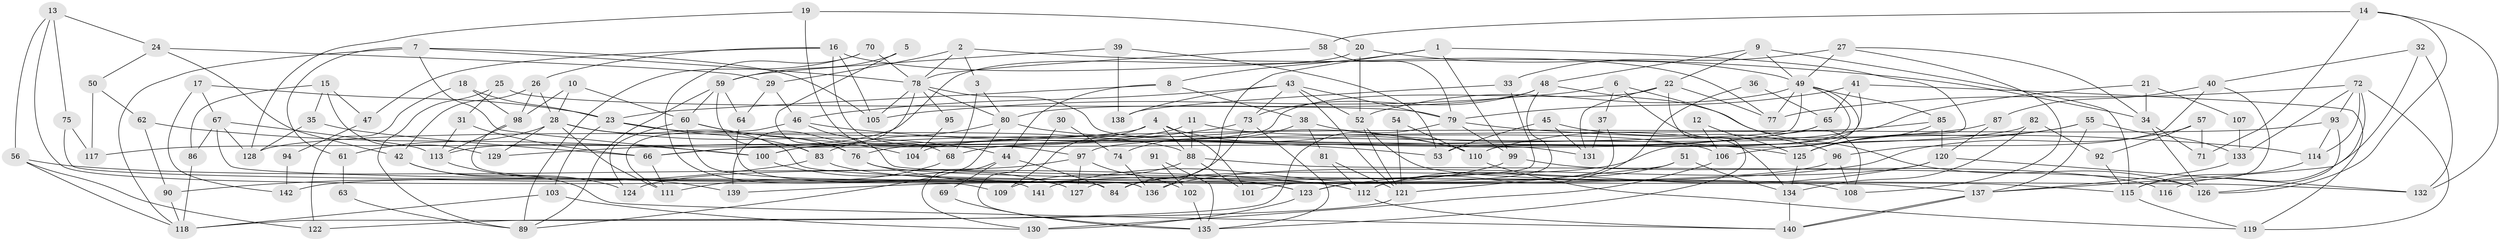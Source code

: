 // coarse degree distribution, {6: 0.12222222222222222, 7: 0.12222222222222222, 5: 0.2, 10: 0.022222222222222223, 3: 0.18888888888888888, 4: 0.14444444444444443, 8: 0.07777777777777778, 9: 0.022222222222222223, 2: 0.1}
// Generated by graph-tools (version 1.1) at 2025/23/03/03/25 07:23:56]
// undirected, 142 vertices, 284 edges
graph export_dot {
graph [start="1"]
  node [color=gray90,style=filled];
  1;
  2;
  3;
  4;
  5;
  6;
  7;
  8;
  9;
  10;
  11;
  12;
  13;
  14;
  15;
  16;
  17;
  18;
  19;
  20;
  21;
  22;
  23;
  24;
  25;
  26;
  27;
  28;
  29;
  30;
  31;
  32;
  33;
  34;
  35;
  36;
  37;
  38;
  39;
  40;
  41;
  42;
  43;
  44;
  45;
  46;
  47;
  48;
  49;
  50;
  51;
  52;
  53;
  54;
  55;
  56;
  57;
  58;
  59;
  60;
  61;
  62;
  63;
  64;
  65;
  66;
  67;
  68;
  69;
  70;
  71;
  72;
  73;
  74;
  75;
  76;
  77;
  78;
  79;
  80;
  81;
  82;
  83;
  84;
  85;
  86;
  87;
  88;
  89;
  90;
  91;
  92;
  93;
  94;
  95;
  96;
  97;
  98;
  99;
  100;
  101;
  102;
  103;
  104;
  105;
  106;
  107;
  108;
  109;
  110;
  111;
  112;
  113;
  114;
  115;
  116;
  117;
  118;
  119;
  120;
  121;
  122;
  123;
  124;
  125;
  126;
  127;
  128;
  129;
  130;
  131;
  132;
  133;
  134;
  135;
  136;
  137;
  138;
  139;
  140;
  141;
  142;
  1 -- 8;
  1 -- 125;
  1 -- 99;
  1 -- 136;
  2 -- 34;
  2 -- 78;
  2 -- 3;
  2 -- 29;
  3 -- 80;
  3 -- 68;
  4 -- 110;
  4 -- 101;
  4 -- 88;
  4 -- 109;
  4 -- 117;
  5 -- 59;
  5 -- 76;
  6 -- 37;
  6 -- 105;
  6 -- 108;
  6 -- 134;
  7 -- 118;
  7 -- 78;
  7 -- 61;
  7 -- 100;
  7 -- 105;
  8 -- 44;
  8 -- 38;
  8 -- 23;
  9 -- 22;
  9 -- 49;
  9 -- 48;
  9 -- 115;
  10 -- 60;
  10 -- 98;
  10 -- 28;
  11 -- 66;
  11 -- 88;
  11 -- 106;
  12 -- 106;
  12 -- 125;
  13 -- 24;
  13 -- 109;
  13 -- 56;
  13 -- 75;
  14 -- 132;
  14 -- 126;
  14 -- 58;
  14 -- 71;
  15 -- 86;
  15 -- 35;
  15 -- 47;
  15 -- 129;
  16 -- 105;
  16 -- 26;
  16 -- 47;
  16 -- 77;
  16 -- 97;
  17 -- 23;
  17 -- 67;
  17 -- 142;
  18 -- 122;
  18 -- 98;
  18 -- 23;
  19 -- 20;
  19 -- 68;
  19 -- 128;
  20 -- 52;
  20 -- 49;
  20 -- 113;
  21 -- 34;
  21 -- 110;
  21 -- 107;
  22 -- 100;
  22 -- 77;
  22 -- 131;
  22 -- 135;
  23 -- 83;
  23 -- 88;
  23 -- 103;
  24 -- 50;
  24 -- 29;
  24 -- 42;
  25 -- 89;
  25 -- 79;
  25 -- 31;
  26 -- 28;
  26 -- 42;
  26 -- 98;
  27 -- 49;
  27 -- 33;
  27 -- 34;
  27 -- 108;
  28 -- 137;
  28 -- 44;
  28 -- 61;
  28 -- 111;
  28 -- 129;
  29 -- 46;
  29 -- 64;
  30 -- 74;
  30 -- 135;
  31 -- 113;
  31 -- 66;
  32 -- 137;
  32 -- 132;
  32 -- 40;
  33 -- 138;
  33 -- 127;
  34 -- 126;
  34 -- 71;
  35 -- 128;
  35 -- 66;
  36 -- 112;
  36 -- 65;
  37 -- 123;
  37 -- 131;
  38 -- 81;
  38 -- 125;
  38 -- 74;
  39 -- 59;
  39 -- 53;
  39 -- 138;
  40 -- 115;
  40 -- 87;
  40 -- 96;
  41 -- 79;
  41 -- 119;
  41 -- 65;
  41 -- 110;
  42 -- 140;
  42 -- 124;
  43 -- 46;
  43 -- 121;
  43 -- 52;
  43 -- 73;
  43 -- 79;
  43 -- 138;
  44 -- 84;
  44 -- 69;
  44 -- 130;
  45 -- 96;
  45 -- 131;
  45 -- 53;
  46 -- 53;
  46 -- 111;
  46 -- 132;
  47 -- 94;
  48 -- 73;
  48 -- 80;
  48 -- 101;
  48 -- 126;
  49 -- 77;
  49 -- 52;
  49 -- 53;
  49 -- 66;
  49 -- 84;
  49 -- 85;
  50 -- 117;
  50 -- 62;
  51 -- 134;
  51 -- 112;
  51 -- 121;
  52 -- 115;
  52 -- 121;
  54 -- 121;
  54 -- 110;
  55 -- 106;
  55 -- 133;
  55 -- 125;
  55 -- 137;
  56 -- 112;
  56 -- 118;
  56 -- 122;
  57 -- 71;
  57 -- 92;
  57 -- 139;
  58 -- 79;
  58 -- 78;
  59 -- 60;
  59 -- 64;
  59 -- 83;
  59 -- 89;
  60 -- 76;
  60 -- 124;
  60 -- 104;
  60 -- 127;
  61 -- 63;
  62 -- 90;
  62 -- 100;
  63 -- 89;
  64 -- 136;
  65 -- 68;
  65 -- 76;
  66 -- 111;
  67 -- 123;
  67 -- 113;
  67 -- 86;
  67 -- 128;
  68 -- 111;
  69 -- 135;
  70 -- 78;
  70 -- 89;
  70 -- 141;
  72 -- 93;
  72 -- 114;
  72 -- 77;
  72 -- 116;
  72 -- 119;
  72 -- 133;
  73 -- 129;
  73 -- 84;
  73 -- 135;
  74 -- 136;
  75 -- 84;
  75 -- 117;
  76 -- 108;
  76 -- 123;
  78 -- 80;
  78 -- 95;
  78 -- 105;
  78 -- 131;
  78 -- 139;
  79 -- 118;
  79 -- 99;
  79 -- 114;
  80 -- 83;
  80 -- 89;
  80 -- 110;
  81 -- 121;
  81 -- 112;
  82 -- 128;
  82 -- 134;
  82 -- 92;
  83 -- 90;
  83 -- 112;
  85 -- 120;
  85 -- 97;
  85 -- 125;
  86 -- 118;
  87 -- 100;
  87 -- 120;
  88 -- 101;
  88 -- 109;
  88 -- 126;
  90 -- 118;
  91 -- 102;
  91 -- 135;
  92 -- 115;
  93 -- 126;
  93 -- 114;
  93 -- 104;
  94 -- 142;
  95 -- 104;
  96 -- 108;
  96 -- 142;
  97 -- 102;
  97 -- 124;
  97 -- 127;
  98 -- 113;
  98 -- 136;
  99 -- 116;
  99 -- 141;
  100 -- 127;
  102 -- 135;
  103 -- 130;
  103 -- 118;
  106 -- 130;
  107 -- 133;
  110 -- 119;
  112 -- 140;
  113 -- 139;
  114 -- 115;
  115 -- 119;
  120 -- 136;
  120 -- 123;
  120 -- 132;
  121 -- 122;
  123 -- 130;
  125 -- 134;
  133 -- 137;
  134 -- 140;
  137 -- 140;
  137 -- 140;
}
